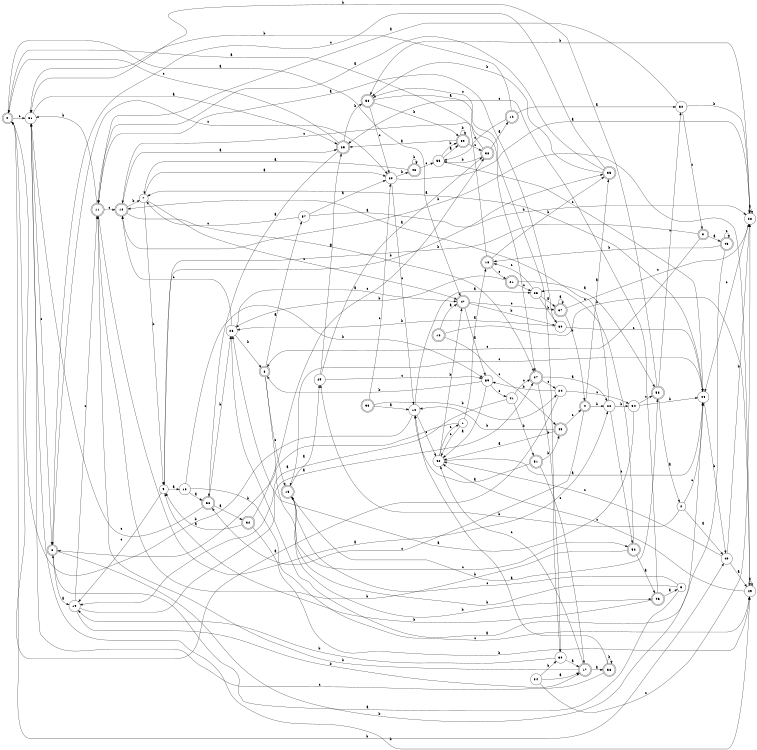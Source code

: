 digraph n49_9 {
__start0 [label="" shape="none"];

rankdir=LR;
size="8,5";

s0 [style="rounded,filled", color="black", fillcolor="white" shape="doublecircle", label="0"];
s1 [style="filled", color="black", fillcolor="white" shape="circle", label="1"];
s2 [style="filled", color="black", fillcolor="white" shape="circle", label="2"];
s3 [style="rounded,filled", color="black", fillcolor="white" shape="doublecircle", label="3"];
s4 [style="rounded,filled", color="black", fillcolor="white" shape="doublecircle", label="4"];
s5 [style="filled", color="black", fillcolor="white" shape="circle", label="5"];
s6 [style="rounded,filled", color="black", fillcolor="white" shape="doublecircle", label="6"];
s7 [style="filled", color="black", fillcolor="white" shape="circle", label="7"];
s8 [style="rounded,filled", color="black", fillcolor="white" shape="doublecircle", label="8"];
s9 [style="filled", color="black", fillcolor="white" shape="circle", label="9"];
s10 [style="filled", color="black", fillcolor="white" shape="circle", label="10"];
s11 [style="rounded,filled", color="black", fillcolor="white" shape="doublecircle", label="11"];
s12 [style="rounded,filled", color="black", fillcolor="white" shape="doublecircle", label="12"];
s13 [style="filled", color="black", fillcolor="white" shape="circle", label="13"];
s14 [style="rounded,filled", color="black", fillcolor="white" shape="doublecircle", label="14"];
s15 [style="rounded,filled", color="black", fillcolor="white" shape="doublecircle", label="15"];
s16 [style="rounded,filled", color="black", fillcolor="white" shape="doublecircle", label="16"];
s17 [style="rounded,filled", color="black", fillcolor="white" shape="doublecircle", label="17"];
s18 [style="rounded,filled", color="black", fillcolor="white" shape="doublecircle", label="18"];
s19 [style="filled", color="black", fillcolor="white" shape="circle", label="19"];
s20 [style="filled", color="black", fillcolor="white" shape="circle", label="20"];
s21 [style="rounded,filled", color="black", fillcolor="white" shape="doublecircle", label="21"];
s22 [style="filled", color="black", fillcolor="white" shape="circle", label="22"];
s23 [style="filled", color="black", fillcolor="white" shape="circle", label="23"];
s24 [style="filled", color="black", fillcolor="white" shape="circle", label="24"];
s25 [style="rounded,filled", color="black", fillcolor="white" shape="doublecircle", label="25"];
s26 [style="filled", color="black", fillcolor="white" shape="circle", label="26"];
s27 [style="rounded,filled", color="black", fillcolor="white" shape="doublecircle", label="27"];
s28 [style="filled", color="black", fillcolor="white" shape="circle", label="28"];
s29 [style="filled", color="black", fillcolor="white" shape="circle", label="29"];
s30 [style="filled", color="black", fillcolor="white" shape="circle", label="30"];
s31 [style="filled", color="black", fillcolor="white" shape="circle", label="31"];
s32 [style="rounded,filled", color="black", fillcolor="white" shape="doublecircle", label="32"];
s33 [style="rounded,filled", color="black", fillcolor="white" shape="doublecircle", label="33"];
s34 [style="filled", color="black", fillcolor="white" shape="circle", label="34"];
s35 [style="rounded,filled", color="black", fillcolor="white" shape="doublecircle", label="35"];
s36 [style="rounded,filled", color="black", fillcolor="white" shape="doublecircle", label="36"];
s37 [style="rounded,filled", color="black", fillcolor="white" shape="doublecircle", label="37"];
s38 [style="rounded,filled", color="black", fillcolor="white" shape="doublecircle", label="38"];
s39 [style="rounded,filled", color="black", fillcolor="white" shape="doublecircle", label="39"];
s40 [style="filled", color="black", fillcolor="white" shape="circle", label="40"];
s41 [style="filled", color="black", fillcolor="white" shape="circle", label="41"];
s42 [style="filled", color="black", fillcolor="white" shape="circle", label="42"];
s43 [style="rounded,filled", color="black", fillcolor="white" shape="doublecircle", label="43"];
s44 [style="filled", color="black", fillcolor="white" shape="circle", label="44"];
s45 [style="rounded,filled", color="black", fillcolor="white" shape="doublecircle", label="45"];
s46 [style="rounded,filled", color="black", fillcolor="white" shape="doublecircle", label="46"];
s47 [style="rounded,filled", color="black", fillcolor="white" shape="doublecircle", label="47"];
s48 [style="rounded,filled", color="black", fillcolor="white" shape="doublecircle", label="48"];
s49 [style="filled", color="black", fillcolor="white" shape="circle", label="49"];
s50 [style="filled", color="black", fillcolor="white" shape="circle", label="50"];
s51 [style="rounded,filled", color="black", fillcolor="white" shape="doublecircle", label="51"];
s52 [style="rounded,filled", color="black", fillcolor="white" shape="doublecircle", label="52"];
s53 [style="rounded,filled", color="black", fillcolor="white" shape="doublecircle", label="53"];
s54 [style="filled", color="black", fillcolor="white" shape="circle", label="54"];
s55 [style="filled", color="black", fillcolor="white" shape="circle", label="55"];
s56 [style="rounded,filled", color="black", fillcolor="white" shape="doublecircle", label="56"];
s57 [style="filled", color="black", fillcolor="white" shape="circle", label="57"];
s58 [style="rounded,filled", color="black", fillcolor="white" shape="doublecircle", label="58"];
s59 [style="filled", color="black", fillcolor="white" shape="circle", label="59"];
s60 [style="filled", color="black", fillcolor="white" shape="circle", label="60"];
s0 -> s47 [label="a"];
s0 -> s40 [label="b"];
s0 -> s31 [label="c"];
s1 -> s18 [label="a"];
s1 -> s6 [label="b"];
s1 -> s42 [label="c"];
s2 -> s40 [label="a"];
s2 -> s29 [label="b"];
s2 -> s44 [label="c"];
s3 -> s48 [label="a"];
s3 -> s9 [label="b"];
s3 -> s8 [label="c"];
s4 -> s35 [label="a"];
s4 -> s22 [label="b"];
s4 -> s36 [label="c"];
s5 -> s6 [label="a"];
s5 -> s15 [label="b"];
s5 -> s15 [label="c"];
s6 -> s19 [label="a"];
s6 -> s44 [label="b"];
s6 -> s20 [label="c"];
s7 -> s20 [label="a"];
s7 -> s9 [label="b"];
s7 -> s47 [label="c"];
s8 -> s57 [label="a"];
s8 -> s46 [label="b"];
s8 -> s15 [label="c"];
s9 -> s13 [label="a"];
s9 -> s35 [label="b"];
s9 -> s19 [label="c"];
s10 -> s23 [label="a"];
s10 -> s0 [label="b"];
s10 -> s42 [label="c"];
s11 -> s22 [label="a"];
s11 -> s31 [label="b"];
s11 -> s14 [label="c"];
s12 -> s50 [label="a"];
s12 -> s31 [label="b"];
s12 -> s55 [label="c"];
s13 -> s36 [label="a"];
s13 -> s59 [label="b"];
s13 -> s49 [label="c"];
s14 -> s25 [label="a"];
s14 -> s7 [label="b"];
s14 -> s27 [label="c"];
s15 -> s29 [label="a"];
s15 -> s53 [label="b"];
s15 -> s52 [label="c"];
s16 -> s47 [label="a"];
s16 -> s49 [label="b"];
s16 -> s45 [label="c"];
s17 -> s56 [label="a"];
s17 -> s11 [label="b"];
s17 -> s42 [label="c"];
s18 -> s0 [label="a"];
s18 -> s35 [label="b"];
s18 -> s21 [label="c"];
s19 -> s27 [label="a"];
s19 -> s17 [label="b"];
s19 -> s11 [label="c"];
s20 -> s28 [label="a"];
s20 -> s43 [label="b"];
s20 -> s10 [label="c"];
s21 -> s53 [label="a"];
s21 -> s26 [label="b"];
s21 -> s23 [label="c"];
s22 -> s14 [label="a"];
s22 -> s54 [label="b"];
s22 -> s52 [label="c"];
s23 -> s37 [label="a"];
s23 -> s60 [label="b"];
s23 -> s18 [label="c"];
s24 -> s0 [label="a"];
s24 -> s59 [label="b"];
s24 -> s54 [label="c"];
s25 -> s36 [label="a"];
s25 -> s58 [label="b"];
s25 -> s0 [label="c"];
s26 -> s47 [label="a"];
s26 -> s8 [label="b"];
s26 -> s14 [label="c"];
s27 -> s22 [label="a"];
s27 -> s30 [label="b"];
s27 -> s24 [label="c"];
s28 -> s28 [label="a"];
s28 -> s58 [label="b"];
s28 -> s44 [label="c"];
s29 -> s38 [label="a"];
s29 -> s25 [label="b"];
s29 -> s59 [label="c"];
s30 -> s17 [label="a"];
s30 -> s19 [label="b"];
s30 -> s58 [label="c"];
s31 -> s25 [label="a"];
s31 -> s49 [label="b"];
s31 -> s6 [label="c"];
s32 -> s9 [label="a"];
s32 -> s49 [label="b"];
s32 -> s38 [label="c"];
s33 -> s10 [label="a"];
s33 -> s24 [label="b"];
s33 -> s20 [label="c"];
s34 -> s17 [label="a"];
s34 -> s30 [label="b"];
s34 -> s28 [label="c"];
s35 -> s11 [label="a"];
s35 -> s58 [label="b"];
s35 -> s6 [label="c"];
s36 -> s32 [label="a"];
s36 -> s26 [label="b"];
s36 -> s31 [label="c"];
s37 -> s37 [label="a"];
s37 -> s4 [label="b"];
s37 -> s28 [label="c"];
s38 -> s12 [label="a"];
s38 -> s55 [label="b"];
s38 -> s14 [label="c"];
s39 -> s25 [label="a"];
s39 -> s39 [label="b"];
s39 -> s38 [label="c"];
s40 -> s49 [label="a"];
s40 -> s28 [label="b"];
s40 -> s42 [label="c"];
s41 -> s19 [label="a"];
s41 -> s51 [label="b"];
s41 -> s27 [label="c"];
s42 -> s44 [label="a"];
s42 -> s47 [label="b"];
s42 -> s1 [label="c"];
s43 -> s7 [label="a"];
s43 -> s43 [label="b"];
s43 -> s55 [label="c"];
s44 -> s7 [label="a"];
s44 -> s40 [label="b"];
s44 -> s15 [label="c"];
s45 -> s42 [label="a"];
s45 -> s10 [label="b"];
s45 -> s4 [label="c"];
s46 -> s5 [label="a"];
s46 -> s9 [label="b"];
s46 -> s25 [label="c"];
s47 -> s59 [label="a"];
s47 -> s60 [label="b"];
s47 -> s37 [label="c"];
s48 -> s26 [label="a"];
s48 -> s18 [label="b"];
s48 -> s48 [label="c"];
s49 -> s49 [label="a"];
s49 -> s14 [label="b"];
s49 -> s42 [label="c"];
s50 -> s11 [label="a"];
s50 -> s28 [label="b"];
s50 -> s3 [label="c"];
s51 -> s10 [label="a"];
s51 -> s45 [label="b"];
s51 -> s17 [label="c"];
s52 -> s46 [label="a"];
s52 -> s11 [label="b"];
s52 -> s23 [label="c"];
s53 -> s2 [label="a"];
s53 -> s31 [label="b"];
s53 -> s50 [label="c"];
s54 -> s26 [label="a"];
s54 -> s44 [label="b"];
s54 -> s53 [label="c"];
s55 -> s39 [label="a"];
s55 -> s39 [label="b"];
s55 -> s44 [label="c"];
s56 -> s10 [label="a"];
s56 -> s56 [label="b"];
s56 -> s31 [label="c"];
s57 -> s20 [label="a"];
s57 -> s28 [label="b"];
s57 -> s7 [label="c"];
s58 -> s27 [label="a"];
s58 -> s39 [label="b"];
s58 -> s20 [label="c"];
s59 -> s42 [label="a"];
s59 -> s8 [label="b"];
s59 -> s41 [label="c"];
s60 -> s11 [label="a"];
s60 -> s26 [label="b"];
s60 -> s44 [label="c"];

}